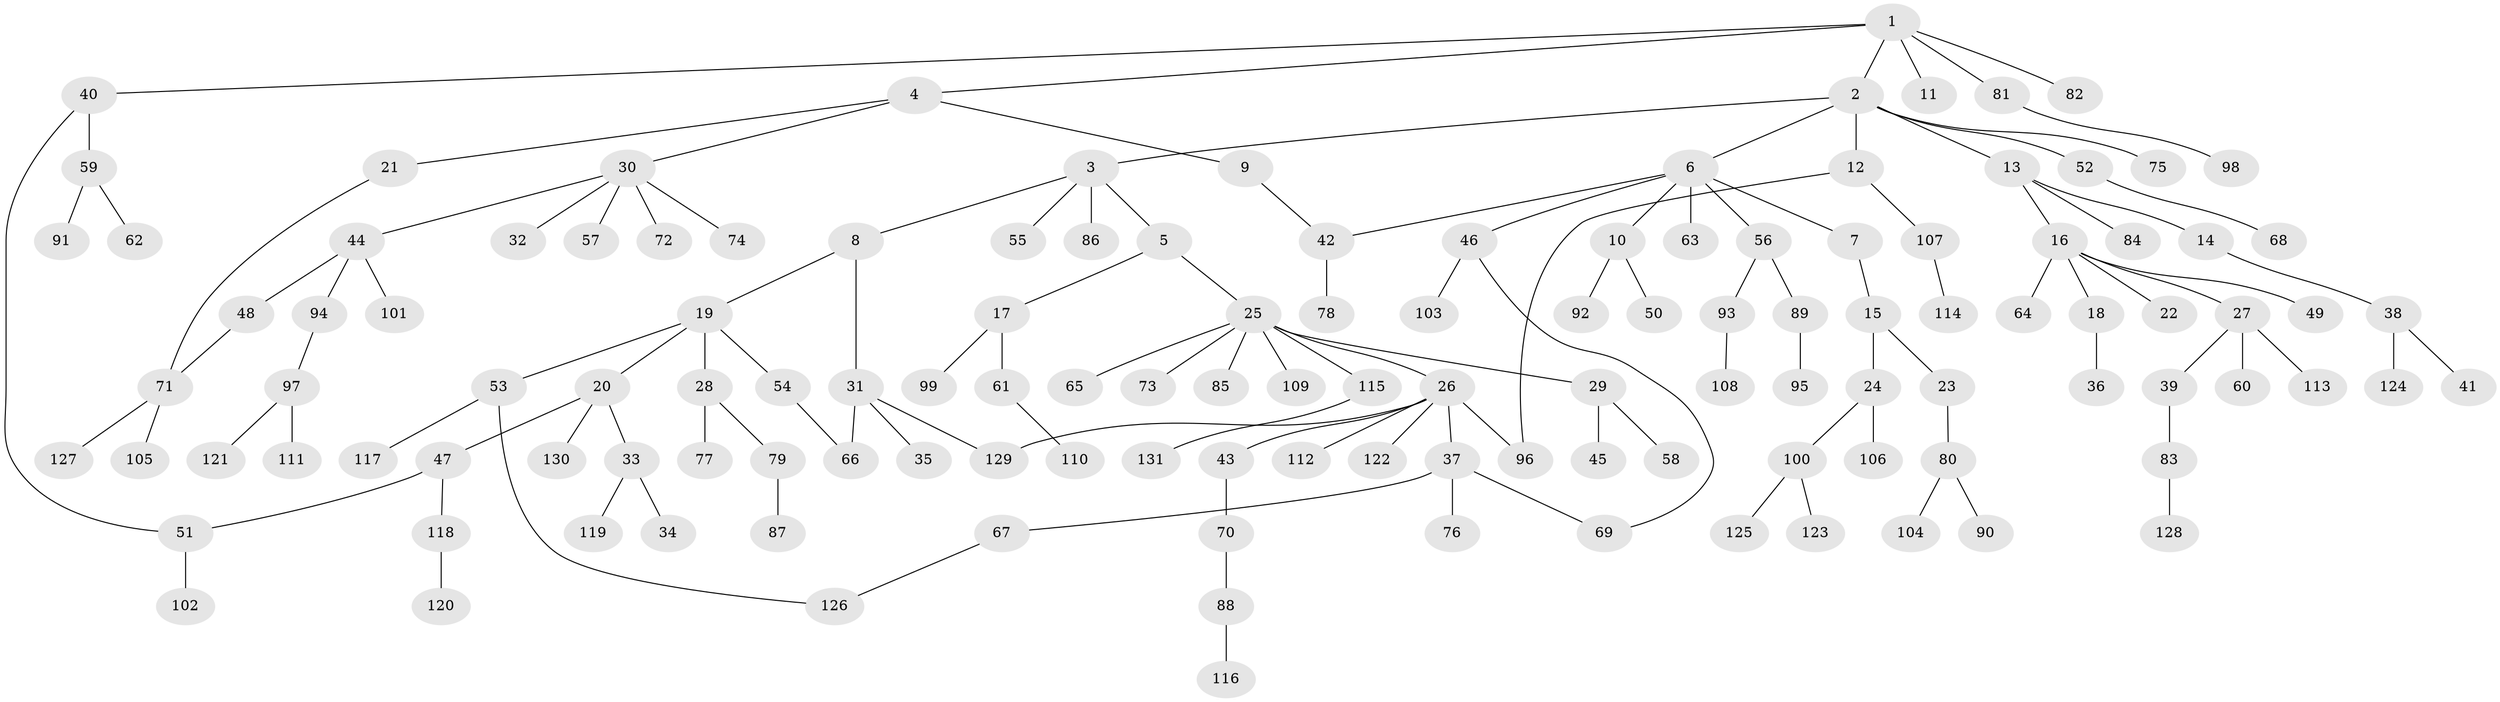 // Generated by graph-tools (version 1.1) at 2025/13/03/09/25 04:13:16]
// undirected, 131 vertices, 138 edges
graph export_dot {
graph [start="1"]
  node [color=gray90,style=filled];
  1;
  2;
  3;
  4;
  5;
  6;
  7;
  8;
  9;
  10;
  11;
  12;
  13;
  14;
  15;
  16;
  17;
  18;
  19;
  20;
  21;
  22;
  23;
  24;
  25;
  26;
  27;
  28;
  29;
  30;
  31;
  32;
  33;
  34;
  35;
  36;
  37;
  38;
  39;
  40;
  41;
  42;
  43;
  44;
  45;
  46;
  47;
  48;
  49;
  50;
  51;
  52;
  53;
  54;
  55;
  56;
  57;
  58;
  59;
  60;
  61;
  62;
  63;
  64;
  65;
  66;
  67;
  68;
  69;
  70;
  71;
  72;
  73;
  74;
  75;
  76;
  77;
  78;
  79;
  80;
  81;
  82;
  83;
  84;
  85;
  86;
  87;
  88;
  89;
  90;
  91;
  92;
  93;
  94;
  95;
  96;
  97;
  98;
  99;
  100;
  101;
  102;
  103;
  104;
  105;
  106;
  107;
  108;
  109;
  110;
  111;
  112;
  113;
  114;
  115;
  116;
  117;
  118;
  119;
  120;
  121;
  122;
  123;
  124;
  125;
  126;
  127;
  128;
  129;
  130;
  131;
  1 -- 2;
  1 -- 4;
  1 -- 11;
  1 -- 40;
  1 -- 81;
  1 -- 82;
  2 -- 3;
  2 -- 6;
  2 -- 12;
  2 -- 13;
  2 -- 52;
  2 -- 75;
  3 -- 5;
  3 -- 8;
  3 -- 55;
  3 -- 86;
  4 -- 9;
  4 -- 21;
  4 -- 30;
  5 -- 17;
  5 -- 25;
  6 -- 7;
  6 -- 10;
  6 -- 42;
  6 -- 46;
  6 -- 56;
  6 -- 63;
  7 -- 15;
  8 -- 19;
  8 -- 31;
  9 -- 42;
  10 -- 50;
  10 -- 92;
  12 -- 107;
  12 -- 96;
  13 -- 14;
  13 -- 16;
  13 -- 84;
  14 -- 38;
  15 -- 23;
  15 -- 24;
  16 -- 18;
  16 -- 22;
  16 -- 27;
  16 -- 49;
  16 -- 64;
  17 -- 61;
  17 -- 99;
  18 -- 36;
  19 -- 20;
  19 -- 28;
  19 -- 53;
  19 -- 54;
  20 -- 33;
  20 -- 47;
  20 -- 130;
  21 -- 71;
  23 -- 80;
  24 -- 100;
  24 -- 106;
  25 -- 26;
  25 -- 29;
  25 -- 65;
  25 -- 73;
  25 -- 85;
  25 -- 109;
  25 -- 115;
  26 -- 37;
  26 -- 43;
  26 -- 96;
  26 -- 112;
  26 -- 122;
  26 -- 129;
  27 -- 39;
  27 -- 60;
  27 -- 113;
  28 -- 77;
  28 -- 79;
  29 -- 45;
  29 -- 58;
  30 -- 32;
  30 -- 44;
  30 -- 57;
  30 -- 72;
  30 -- 74;
  31 -- 35;
  31 -- 129;
  31 -- 66;
  33 -- 34;
  33 -- 119;
  37 -- 67;
  37 -- 69;
  37 -- 76;
  38 -- 41;
  38 -- 124;
  39 -- 83;
  40 -- 59;
  40 -- 51;
  42 -- 78;
  43 -- 70;
  44 -- 48;
  44 -- 94;
  44 -- 101;
  46 -- 103;
  46 -- 69;
  47 -- 51;
  47 -- 118;
  48 -- 71;
  51 -- 102;
  52 -- 68;
  53 -- 117;
  53 -- 126;
  54 -- 66;
  56 -- 89;
  56 -- 93;
  59 -- 62;
  59 -- 91;
  61 -- 110;
  67 -- 126;
  70 -- 88;
  71 -- 105;
  71 -- 127;
  79 -- 87;
  80 -- 90;
  80 -- 104;
  81 -- 98;
  83 -- 128;
  88 -- 116;
  89 -- 95;
  93 -- 108;
  94 -- 97;
  97 -- 111;
  97 -- 121;
  100 -- 123;
  100 -- 125;
  107 -- 114;
  115 -- 131;
  118 -- 120;
}
